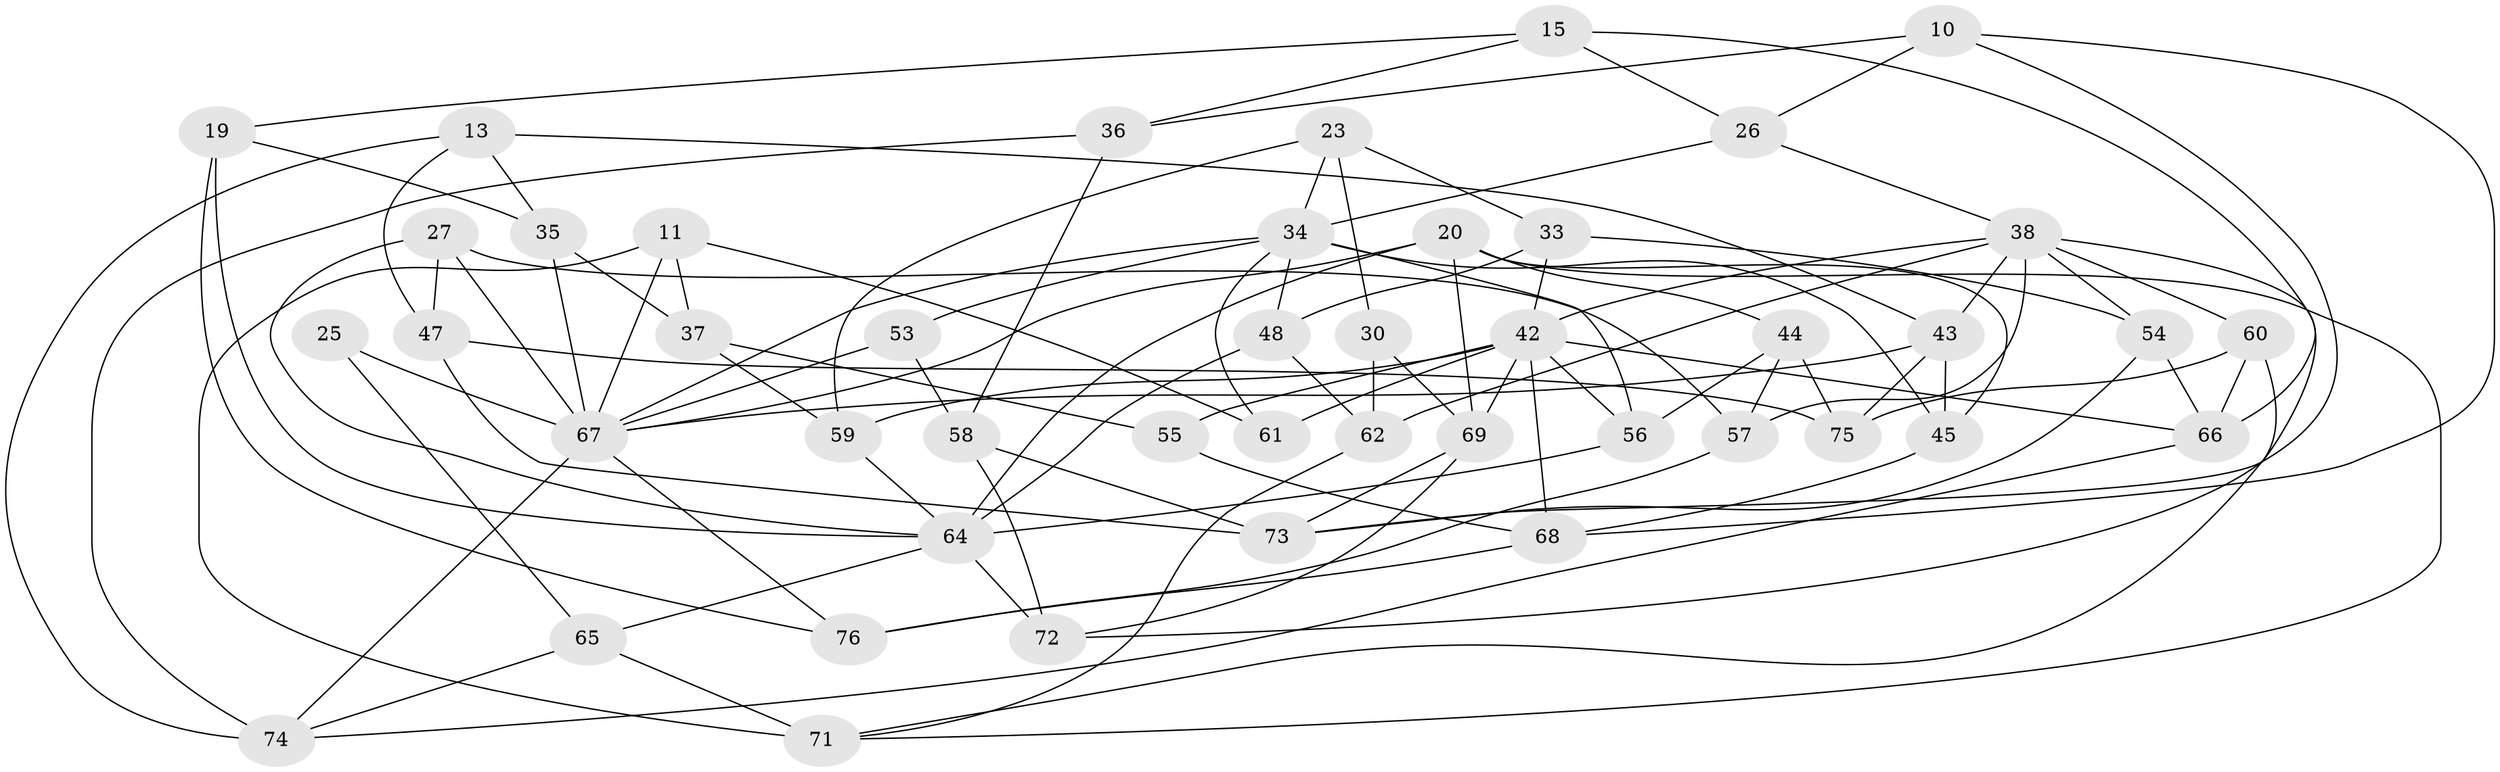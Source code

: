 // original degree distribution, {4: 1.0}
// Generated by graph-tools (version 1.1) at 2025/03/03/04/25 22:03:52]
// undirected, 45 vertices, 103 edges
graph export_dot {
graph [start="1"]
  node [color=gray90,style=filled];
  10;
  11;
  13;
  15;
  19;
  20 [super="+3+14"];
  23;
  25 [super="+4"];
  26;
  27;
  30;
  33;
  34 [super="+28"];
  35;
  36;
  37;
  38 [super="+7+9"];
  42 [super="+32+40"];
  43 [super="+31"];
  44;
  45 [super="+29"];
  47;
  48;
  53;
  54;
  55;
  56 [super="+21"];
  57;
  58 [super="+22"];
  59;
  60;
  61;
  62;
  64 [super="+8+46"];
  65 [super="+12"];
  66 [super="+63"];
  67 [super="+52+51"];
  68 [super="+17"];
  69 [super="+24"];
  71 [super="+70"];
  72;
  73 [super="+49"];
  74 [super="+39"];
  75;
  76;
  10 -- 73;
  10 -- 36;
  10 -- 26;
  10 -- 68;
  11 -- 61;
  11 -- 37;
  11 -- 71;
  11 -- 67;
  13 -- 35;
  13 -- 47;
  13 -- 43;
  13 -- 74;
  15 -- 36;
  15 -- 66;
  15 -- 26;
  15 -- 19;
  19 -- 64;
  19 -- 76;
  19 -- 35;
  20 -- 45 [weight=2];
  20 -- 44;
  20 -- 67 [weight=2];
  20 -- 69;
  20 -- 71;
  20 -- 64;
  23 -- 33;
  23 -- 59;
  23 -- 30;
  23 -- 34;
  25 -- 67 [weight=4];
  25 -- 65 [weight=2];
  26 -- 34;
  26 -- 38;
  27 -- 47;
  27 -- 57;
  27 -- 67;
  27 -- 64;
  30 -- 69 [weight=2];
  30 -- 62;
  33 -- 42;
  33 -- 48;
  33 -- 54;
  34 -- 45 [weight=2];
  34 -- 67;
  34 -- 48;
  34 -- 53;
  34 -- 56 [weight=2];
  34 -- 61;
  35 -- 37;
  35 -- 67;
  36 -- 58;
  36 -- 74;
  37 -- 55;
  37 -- 59;
  38 -- 54;
  38 -- 43;
  38 -- 57;
  38 -- 62;
  38 -- 72;
  38 -- 42;
  38 -- 60;
  42 -- 66 [weight=2];
  42 -- 69;
  42 -- 55;
  42 -- 59;
  42 -- 56 [weight=2];
  42 -- 68;
  42 -- 61 [weight=2];
  43 -- 45;
  43 -- 67 [weight=2];
  43 -- 75;
  44 -- 56;
  44 -- 75;
  44 -- 57;
  45 -- 68;
  47 -- 73;
  47 -- 75;
  48 -- 62;
  48 -- 64;
  53 -- 58 [weight=2];
  53 -- 67;
  54 -- 73;
  54 -- 66;
  55 -- 68 [weight=2];
  56 -- 64;
  57 -- 76;
  58 -- 73 [weight=2];
  58 -- 72;
  59 -- 64;
  60 -- 66;
  60 -- 71;
  60 -- 75;
  62 -- 71;
  64 -- 65;
  64 -- 72;
  65 -- 74;
  65 -- 71 [weight=2];
  66 -- 74;
  67 -- 74 [weight=2];
  67 -- 76;
  68 -- 76;
  69 -- 72;
  69 -- 73;
}
